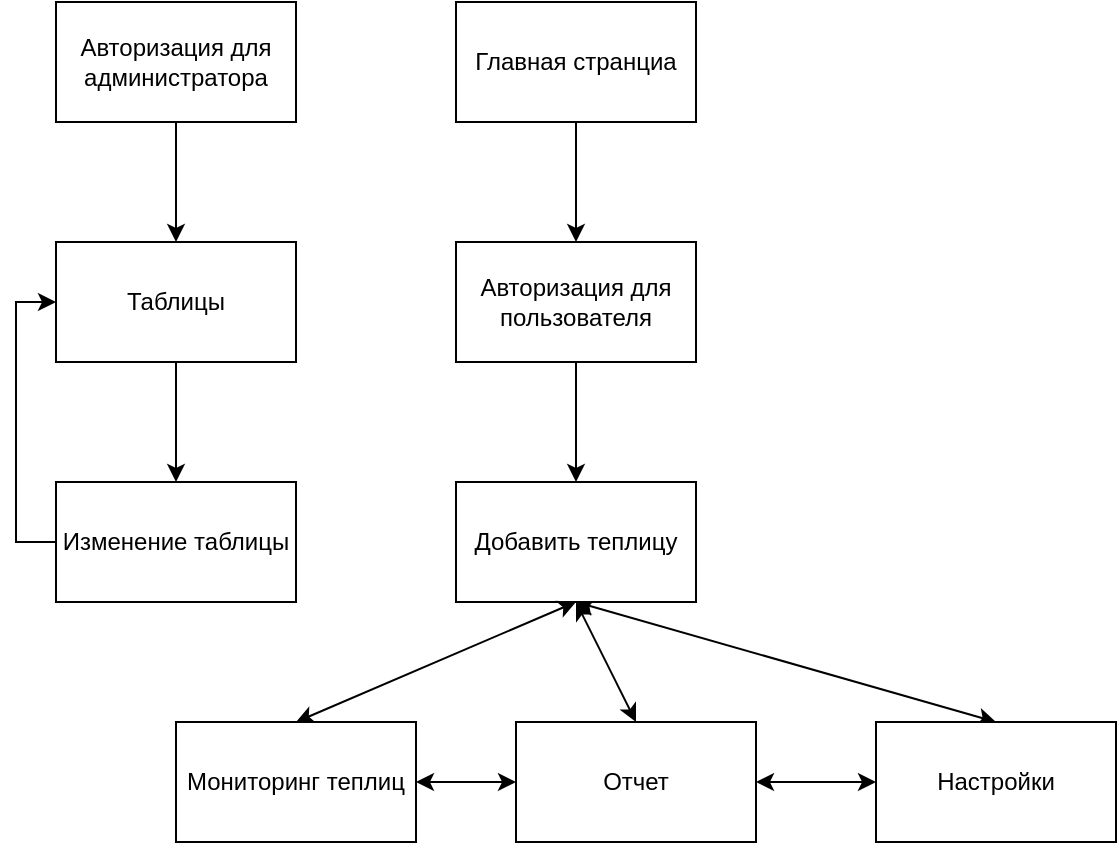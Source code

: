 <mxfile version="24.1.0" type="device">
  <diagram name="Страница — 1" id="ttlbI_S-hEbToIPiTDoL">
    <mxGraphModel dx="1252" dy="578" grid="0" gridSize="10" guides="1" tooltips="1" connect="1" arrows="1" fold="1" page="0" pageScale="1" pageWidth="827" pageHeight="1169" math="0" shadow="0">
      <root>
        <mxCell id="0" />
        <mxCell id="1" parent="0" />
        <mxCell id="WBcDreTd65KuBDtFWLdy-25" style="rounded=0;orthogonalLoop=1;jettySize=auto;html=1;exitX=0.5;exitY=1;exitDx=0;exitDy=0;entryX=0.5;entryY=0;entryDx=0;entryDy=0;" edge="1" parent="1" source="WBcDreTd65KuBDtFWLdy-1" target="WBcDreTd65KuBDtFWLdy-23">
          <mxGeometry relative="1" as="geometry" />
        </mxCell>
        <mxCell id="WBcDreTd65KuBDtFWLdy-1" value="Главная странциа" style="rounded=0;whiteSpace=wrap;html=1;" vertex="1" parent="1">
          <mxGeometry x="530" y="120" width="120" height="60" as="geometry" />
        </mxCell>
        <mxCell id="WBcDreTd65KuBDtFWLdy-26" style="edgeStyle=orthogonalEdgeStyle;rounded=0;orthogonalLoop=1;jettySize=auto;html=1;exitX=0.5;exitY=1;exitDx=0;exitDy=0;entryX=0.5;entryY=0;entryDx=0;entryDy=0;" edge="1" parent="1" source="WBcDreTd65KuBDtFWLdy-2" target="WBcDreTd65KuBDtFWLdy-6">
          <mxGeometry relative="1" as="geometry" />
        </mxCell>
        <mxCell id="WBcDreTd65KuBDtFWLdy-2" value="Авторизация для администратора" style="rounded=0;whiteSpace=wrap;html=1;" vertex="1" parent="1">
          <mxGeometry x="330" y="120" width="120" height="60" as="geometry" />
        </mxCell>
        <mxCell id="WBcDreTd65KuBDtFWLdy-37" style="edgeStyle=orthogonalEdgeStyle;rounded=0;orthogonalLoop=1;jettySize=auto;html=1;exitX=0.5;exitY=1;exitDx=0;exitDy=0;entryX=0.5;entryY=0;entryDx=0;entryDy=0;" edge="1" parent="1" source="WBcDreTd65KuBDtFWLdy-6" target="WBcDreTd65KuBDtFWLdy-36">
          <mxGeometry relative="1" as="geometry" />
        </mxCell>
        <mxCell id="WBcDreTd65KuBDtFWLdy-6" value="Таблицы" style="rounded=0;whiteSpace=wrap;html=1;" vertex="1" parent="1">
          <mxGeometry x="330" y="240" width="120" height="60" as="geometry" />
        </mxCell>
        <mxCell id="WBcDreTd65KuBDtFWLdy-34" style="rounded=0;orthogonalLoop=1;jettySize=auto;html=1;exitX=0.5;exitY=1;exitDx=0;exitDy=0;entryX=0.5;entryY=0;entryDx=0;entryDy=0;startArrow=classic;startFill=1;" edge="1" parent="1" source="WBcDreTd65KuBDtFWLdy-8" target="WBcDreTd65KuBDtFWLdy-15">
          <mxGeometry relative="1" as="geometry" />
        </mxCell>
        <mxCell id="WBcDreTd65KuBDtFWLdy-35" style="rounded=0;orthogonalLoop=1;jettySize=auto;html=1;exitX=0.5;exitY=1;exitDx=0;exitDy=0;entryX=0.5;entryY=0;entryDx=0;entryDy=0;startArrow=classic;startFill=1;" edge="1" parent="1" source="WBcDreTd65KuBDtFWLdy-8" target="WBcDreTd65KuBDtFWLdy-20">
          <mxGeometry relative="1" as="geometry" />
        </mxCell>
        <mxCell id="WBcDreTd65KuBDtFWLdy-8" value="Добавить теплицу" style="rounded=0;whiteSpace=wrap;html=1;" vertex="1" parent="1">
          <mxGeometry x="530" y="360" width="120" height="60" as="geometry" />
        </mxCell>
        <mxCell id="WBcDreTd65KuBDtFWLdy-31" style="edgeStyle=orthogonalEdgeStyle;rounded=0;orthogonalLoop=1;jettySize=auto;html=1;exitX=1;exitY=0.5;exitDx=0;exitDy=0;entryX=0;entryY=0.5;entryDx=0;entryDy=0;startArrow=classic;startFill=1;" edge="1" parent="1" source="WBcDreTd65KuBDtFWLdy-12" target="WBcDreTd65KuBDtFWLdy-15">
          <mxGeometry relative="1" as="geometry" />
        </mxCell>
        <mxCell id="WBcDreTd65KuBDtFWLdy-33" style="rounded=0;orthogonalLoop=1;jettySize=auto;html=1;exitX=0.5;exitY=0;exitDx=0;exitDy=0;entryX=0.5;entryY=1;entryDx=0;entryDy=0;startArrow=classic;startFill=1;" edge="1" parent="1" source="WBcDreTd65KuBDtFWLdy-12" target="WBcDreTd65KuBDtFWLdy-8">
          <mxGeometry relative="1" as="geometry" />
        </mxCell>
        <mxCell id="WBcDreTd65KuBDtFWLdy-12" value="Мониторинг теплиц" style="rounded=0;whiteSpace=wrap;html=1;" vertex="1" parent="1">
          <mxGeometry x="390" y="480" width="120" height="60" as="geometry" />
        </mxCell>
        <mxCell id="WBcDreTd65KuBDtFWLdy-32" style="edgeStyle=orthogonalEdgeStyle;rounded=0;orthogonalLoop=1;jettySize=auto;html=1;exitX=1;exitY=0.5;exitDx=0;exitDy=0;entryX=0;entryY=0.5;entryDx=0;entryDy=0;startArrow=classic;startFill=1;" edge="1" parent="1" source="WBcDreTd65KuBDtFWLdy-15" target="WBcDreTd65KuBDtFWLdy-20">
          <mxGeometry relative="1" as="geometry" />
        </mxCell>
        <mxCell id="WBcDreTd65KuBDtFWLdy-15" value="Отчет" style="rounded=0;whiteSpace=wrap;html=1;" vertex="1" parent="1">
          <mxGeometry x="560" y="480" width="120" height="60" as="geometry" />
        </mxCell>
        <mxCell id="WBcDreTd65KuBDtFWLdy-20" value="Настройки" style="rounded=0;whiteSpace=wrap;html=1;" vertex="1" parent="1">
          <mxGeometry x="740" y="480" width="120" height="60" as="geometry" />
        </mxCell>
        <mxCell id="WBcDreTd65KuBDtFWLdy-30" style="edgeStyle=orthogonalEdgeStyle;rounded=0;orthogonalLoop=1;jettySize=auto;html=1;exitX=0.5;exitY=1;exitDx=0;exitDy=0;entryX=0.5;entryY=0;entryDx=0;entryDy=0;" edge="1" parent="1" source="WBcDreTd65KuBDtFWLdy-23" target="WBcDreTd65KuBDtFWLdy-8">
          <mxGeometry relative="1" as="geometry" />
        </mxCell>
        <mxCell id="WBcDreTd65KuBDtFWLdy-23" value="Авторизация для пользователя" style="rounded=0;whiteSpace=wrap;html=1;" vertex="1" parent="1">
          <mxGeometry x="530" y="240" width="120" height="60" as="geometry" />
        </mxCell>
        <mxCell id="WBcDreTd65KuBDtFWLdy-38" style="edgeStyle=orthogonalEdgeStyle;rounded=0;orthogonalLoop=1;jettySize=auto;html=1;exitX=0;exitY=0.5;exitDx=0;exitDy=0;entryX=0;entryY=0.5;entryDx=0;entryDy=0;" edge="1" parent="1" source="WBcDreTd65KuBDtFWLdy-36" target="WBcDreTd65KuBDtFWLdy-6">
          <mxGeometry relative="1" as="geometry" />
        </mxCell>
        <mxCell id="WBcDreTd65KuBDtFWLdy-36" value="Изменение таблицы" style="rounded=0;whiteSpace=wrap;html=1;" vertex="1" parent="1">
          <mxGeometry x="330" y="360" width="120" height="60" as="geometry" />
        </mxCell>
      </root>
    </mxGraphModel>
  </diagram>
</mxfile>

